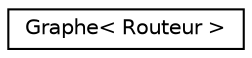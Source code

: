 digraph "Graphical Class Hierarchy"
{
 // LATEX_PDF_SIZE
  edge [fontname="Helvetica",fontsize="10",labelfontname="Helvetica",labelfontsize="10"];
  node [fontname="Helvetica",fontsize="10",shape=record];
  rankdir="LR";
  Node0 [label="Graphe\< Routeur \>",height=0.2,width=0.4,color="black", fillcolor="white", style="filled",URL="$class_graphe.html",tooltip=" "];
}
